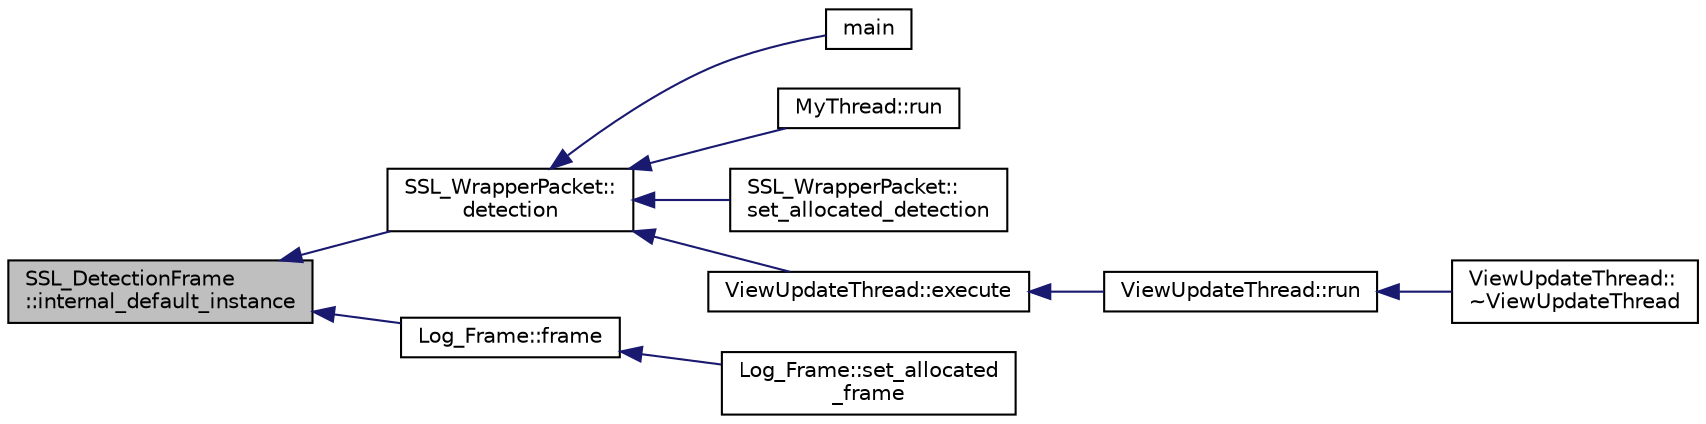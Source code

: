 digraph "SSL_DetectionFrame::internal_default_instance"
{
 // INTERACTIVE_SVG=YES
  edge [fontname="Helvetica",fontsize="10",labelfontname="Helvetica",labelfontsize="10"];
  node [fontname="Helvetica",fontsize="10",shape=record];
  rankdir="LR";
  Node1 [label="SSL_DetectionFrame\l::internal_default_instance",height=0.2,width=0.4,color="black", fillcolor="grey75", style="filled", fontcolor="black"];
  Node1 -> Node2 [dir="back",color="midnightblue",fontsize="10",style="solid",fontname="Helvetica"];
  Node2 [label="SSL_WrapperPacket::\ldetection",height=0.2,width=0.4,color="black", fillcolor="white", style="filled",URL="$d3/ddc/class_s_s_l___wrapper_packet.html#a3d39a7f638ed7ed7ef54e36063ab2da0"];
  Node2 -> Node3 [dir="back",color="midnightblue",fontsize="10",style="solid",fontname="Helvetica"];
  Node3 [label="main",height=0.2,width=0.4,color="black", fillcolor="white", style="filled",URL="$d1/d53/ssl-vision_2src_2client_2main_8cpp.html#a0ddf1224851353fc92bfbff6f499fa97"];
  Node2 -> Node4 [dir="back",color="midnightblue",fontsize="10",style="solid",fontname="Helvetica"];
  Node4 [label="MyThread::run",height=0.2,width=0.4,color="black", fillcolor="white", style="filled",URL="$d3/d12/class_my_thread.html#a48f2e366e852087c53705f64e1ee65c2"];
  Node2 -> Node5 [dir="back",color="midnightblue",fontsize="10",style="solid",fontname="Helvetica"];
  Node5 [label="SSL_WrapperPacket::\lset_allocated_detection",height=0.2,width=0.4,color="black", fillcolor="white", style="filled",URL="$d3/ddc/class_s_s_l___wrapper_packet.html#a2cb859d69920520e3bff3f17b3ee03d3"];
  Node2 -> Node6 [dir="back",color="midnightblue",fontsize="10",style="solid",fontname="Helvetica"];
  Node6 [label="ViewUpdateThread::execute",height=0.2,width=0.4,color="black", fillcolor="white", style="filled",URL="$d8/db5/class_view_update_thread.html#a606f4d8b9f859fbb81c0bb1fda745f24"];
  Node6 -> Node7 [dir="back",color="midnightblue",fontsize="10",style="solid",fontname="Helvetica"];
  Node7 [label="ViewUpdateThread::run",height=0.2,width=0.4,color="black", fillcolor="white", style="filled",URL="$d8/db5/class_view_update_thread.html#a65149d2f3d7e9bc31fc7dbc4e57ff8fe"];
  Node7 -> Node8 [dir="back",color="midnightblue",fontsize="10",style="solid",fontname="Helvetica"];
  Node8 [label="ViewUpdateThread::\l~ViewUpdateThread",height=0.2,width=0.4,color="black", fillcolor="white", style="filled",URL="$d8/db5/class_view_update_thread.html#a5f58683f22999158962e267fcac842a2"];
  Node1 -> Node9 [dir="back",color="midnightblue",fontsize="10",style="solid",fontname="Helvetica"];
  Node9 [label="Log_Frame::frame",height=0.2,width=0.4,color="black", fillcolor="white", style="filled",URL="$da/d8c/class_log___frame.html#a051fb92f154ef0d775e191a99d2fef06"];
  Node9 -> Node10 [dir="back",color="midnightblue",fontsize="10",style="solid",fontname="Helvetica"];
  Node10 [label="Log_Frame::set_allocated\l_frame",height=0.2,width=0.4,color="black", fillcolor="white", style="filled",URL="$da/d8c/class_log___frame.html#a1956cc38868fb3faab6088691054b8e2"];
}

